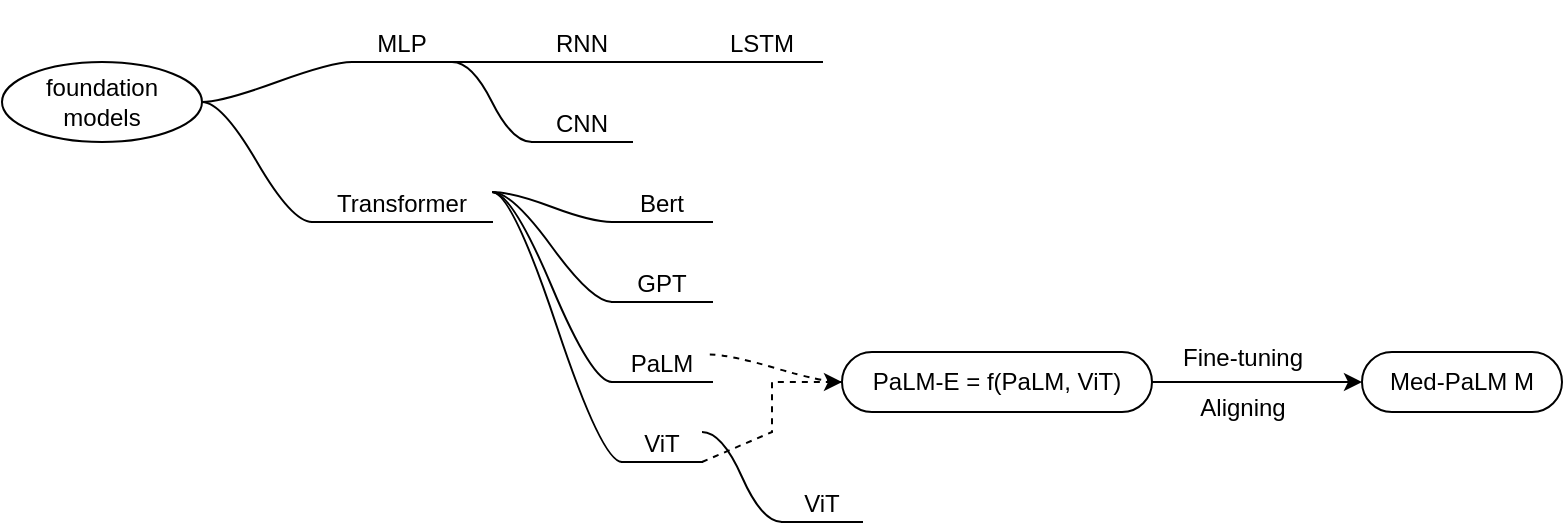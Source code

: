 <mxfile version="20.8.16" type="github"><diagram name="Page-1" id="s9afP4WzIhEFXqU7pGKp"><mxGraphModel dx="914" dy="514" grid="1" gridSize="10" guides="1" tooltips="1" connect="1" arrows="1" fold="1" page="1" pageScale="1" pageWidth="850" pageHeight="1100" math="0" shadow="0"><root><mxCell id="0"/><mxCell id="1" parent="0"/><mxCell id="0cIg7sEiigggDidozp2d-1" value="" style="edgeStyle=entityRelationEdgeStyle;startArrow=none;endArrow=none;segment=10;curved=1;rounded=0;" edge="1" source="0cIg7sEiigggDidozp2d-3" target="0cIg7sEiigggDidozp2d-4" parent="1"><mxGeometry relative="1" as="geometry"/></mxCell><UserObject label="foundation models" treeRoot="1" id="0cIg7sEiigggDidozp2d-3"><mxCell style="ellipse;whiteSpace=wrap;html=1;align=center;collapsible=0;container=1;recursiveResize=0;" vertex="1" parent="1"><mxGeometry x="60" y="140" width="100" height="40" as="geometry"/></mxCell></UserObject><mxCell id="0cIg7sEiigggDidozp2d-4" value="MLP&lt;br&gt;" style="whiteSpace=wrap;html=1;shape=partialRectangle;top=0;left=0;bottom=1;right=0;points=[[0,1],[1,1]];strokeColor=#000000;fillColor=none;align=center;verticalAlign=bottom;routingCenterY=0.5;snapToPoint=1;collapsible=0;container=1;recursiveResize=0;autosize=1;" vertex="1" parent="1"><mxGeometry x="235" y="110" width="50" height="30" as="geometry"/></mxCell><mxCell id="0cIg7sEiigggDidozp2d-13" value="" style="edgeStyle=entityRelationEdgeStyle;startArrow=none;endArrow=none;segment=10;curved=1;rounded=0;" edge="1" target="0cIg7sEiigggDidozp2d-14" source="0cIg7sEiigggDidozp2d-4" parent="1"><mxGeometry relative="1" as="geometry"><mxPoint x="160" y="160" as="sourcePoint"/></mxGeometry></mxCell><mxCell id="0cIg7sEiigggDidozp2d-14" value="RNN" style="whiteSpace=wrap;html=1;shape=partialRectangle;top=0;left=0;bottom=1;right=0;points=[[0,1],[1,1]];strokeColor=#000000;fillColor=none;align=center;verticalAlign=bottom;routingCenterY=0.5;snapToPoint=1;collapsible=0;container=1;recursiveResize=0;autosize=1;" vertex="1" parent="1"><mxGeometry x="325" y="110" width="50" height="30" as="geometry"/></mxCell><mxCell id="0cIg7sEiigggDidozp2d-15" value="" style="edgeStyle=entityRelationEdgeStyle;startArrow=none;endArrow=none;segment=10;curved=1;rounded=0;" edge="1" target="0cIg7sEiigggDidozp2d-16" source="0cIg7sEiigggDidozp2d-14" parent="1"><mxGeometry relative="1" as="geometry"><mxPoint x="285.209" y="140.07" as="sourcePoint"/></mxGeometry></mxCell><mxCell id="0cIg7sEiigggDidozp2d-16" value="LSTM" style="whiteSpace=wrap;html=1;shape=partialRectangle;top=0;left=0;bottom=1;right=0;points=[[0,1],[1,1]];strokeColor=#000000;fillColor=none;align=center;verticalAlign=bottom;routingCenterY=0.5;snapToPoint=1;collapsible=0;container=1;recursiveResize=0;autosize=1;" vertex="1" parent="1"><mxGeometry x="410" y="110" width="60" height="30" as="geometry"/></mxCell><mxCell id="0cIg7sEiigggDidozp2d-19" value="" style="edgeStyle=entityRelationEdgeStyle;startArrow=none;endArrow=none;segment=10;curved=1;rounded=0;" edge="1" target="0cIg7sEiigggDidozp2d-20" source="0cIg7sEiigggDidozp2d-4" parent="1"><mxGeometry relative="1" as="geometry"><mxPoint x="160" y="160" as="sourcePoint"/></mxGeometry></mxCell><mxCell id="0cIg7sEiigggDidozp2d-20" value="CNN" style="whiteSpace=wrap;html=1;shape=partialRectangle;top=0;left=0;bottom=1;right=0;points=[[0,1],[1,1]];strokeColor=#000000;fillColor=none;align=center;verticalAlign=bottom;routingCenterY=0.5;snapToPoint=1;collapsible=0;container=1;recursiveResize=0;autosize=1;" vertex="1" parent="1"><mxGeometry x="325" y="150" width="50" height="30" as="geometry"/></mxCell><mxCell id="0cIg7sEiigggDidozp2d-26" value="" style="edgeStyle=entityRelationEdgeStyle;startArrow=none;endArrow=none;segment=10;curved=1;rounded=0;exitX=1;exitY=0.5;exitDx=0;exitDy=0;" edge="1" target="0cIg7sEiigggDidozp2d-27" parent="1" source="0cIg7sEiigggDidozp2d-3"><mxGeometry relative="1" as="geometry"><mxPoint x="200" y="180" as="sourcePoint"/></mxGeometry></mxCell><mxCell id="0cIg7sEiigggDidozp2d-27" value="Transformer" style="whiteSpace=wrap;html=1;shape=partialRectangle;top=0;left=0;bottom=1;right=0;points=[[0,1],[1,1]];strokeColor=#000000;fillColor=none;align=center;verticalAlign=bottom;routingCenterY=0.5;snapToPoint=1;collapsible=0;container=1;recursiveResize=0;autosize=1;" vertex="1" parent="1"><mxGeometry x="215" y="190" width="90" height="30" as="geometry"/></mxCell><mxCell id="0cIg7sEiigggDidozp2d-30" value="" style="edgeStyle=entityRelationEdgeStyle;startArrow=none;endArrow=none;segment=10;curved=1;rounded=0;exitX=1;exitY=0.5;exitDx=0;exitDy=0;" edge="1" target="0cIg7sEiigggDidozp2d-31" source="0cIg7sEiigggDidozp2d-27" parent="1"><mxGeometry relative="1" as="geometry"><mxPoint x="160" y="160" as="sourcePoint"/></mxGeometry></mxCell><mxCell id="0cIg7sEiigggDidozp2d-31" value="Bert" style="whiteSpace=wrap;html=1;shape=partialRectangle;top=0;left=0;bottom=1;right=0;points=[[0,1],[1,1]];strokeColor=#000000;fillColor=none;align=center;verticalAlign=bottom;routingCenterY=0.5;snapToPoint=1;collapsible=0;container=1;recursiveResize=0;autosize=1;" vertex="1" parent="1"><mxGeometry x="365" y="190" width="50" height="30" as="geometry"/></mxCell><mxCell id="0cIg7sEiigggDidozp2d-32" value="" style="edgeStyle=entityRelationEdgeStyle;startArrow=none;endArrow=none;segment=10;curved=1;rounded=0;exitX=1;exitY=0.5;exitDx=0;exitDy=0;" edge="1" target="0cIg7sEiigggDidozp2d-33" source="0cIg7sEiigggDidozp2d-27" parent="1"><mxGeometry relative="1" as="geometry"><mxPoint x="160" y="160" as="sourcePoint"/></mxGeometry></mxCell><mxCell id="0cIg7sEiigggDidozp2d-33" value="GPT&lt;br&gt;" style="whiteSpace=wrap;html=1;shape=partialRectangle;top=0;left=0;bottom=1;right=0;points=[[0,1],[1,1]];strokeColor=#000000;fillColor=none;align=center;verticalAlign=bottom;routingCenterY=0.5;snapToPoint=1;collapsible=0;container=1;recursiveResize=0;autosize=1;" vertex="1" parent="1"><mxGeometry x="365" y="230" width="50" height="30" as="geometry"/></mxCell><mxCell id="0cIg7sEiigggDidozp2d-34" value="" style="edgeStyle=entityRelationEdgeStyle;startArrow=none;endArrow=none;segment=10;curved=1;rounded=0;exitX=1;exitY=0.5;exitDx=0;exitDy=0;" edge="1" target="0cIg7sEiigggDidozp2d-35" source="0cIg7sEiigggDidozp2d-27" parent="1"><mxGeometry relative="1" as="geometry"><mxPoint x="160" y="160" as="sourcePoint"/></mxGeometry></mxCell><mxCell id="0cIg7sEiigggDidozp2d-35" value="PaLM" style="whiteSpace=wrap;html=1;shape=partialRectangle;top=0;left=0;bottom=1;right=0;points=[[0,1],[1,1]];strokeColor=#000000;fillColor=none;align=center;verticalAlign=bottom;routingCenterY=0.5;snapToPoint=1;collapsible=0;container=1;recursiveResize=0;autosize=1;" vertex="1" parent="1"><mxGeometry x="365" y="270" width="50" height="30" as="geometry"/></mxCell><mxCell id="0cIg7sEiigggDidozp2d-36" value="" style="edgeStyle=entityRelationEdgeStyle;startArrow=none;endArrow=none;segment=10;curved=1;rounded=0;exitX=1;exitY=0.5;exitDx=0;exitDy=0;" edge="1" target="0cIg7sEiigggDidozp2d-37" source="0cIg7sEiigggDidozp2d-27" parent="1"><mxGeometry relative="1" as="geometry"><mxPoint x="160" y="160" as="sourcePoint"/></mxGeometry></mxCell><mxCell id="0cIg7sEiigggDidozp2d-49" style="edgeStyle=orthogonalEdgeStyle;rounded=0;orthogonalLoop=1;jettySize=auto;html=1;entryX=0;entryY=0.5;entryDx=0;entryDy=0;dashed=1;" edge="1" parent="1" source="0cIg7sEiigggDidozp2d-37" target="0cIg7sEiigggDidozp2d-48"><mxGeometry relative="1" as="geometry"/></mxCell><mxCell id="0cIg7sEiigggDidozp2d-37" value="ViT" style="whiteSpace=wrap;html=1;shape=partialRectangle;top=0;left=0;bottom=1;right=0;points=[[0,1],[1,1]];strokeColor=#000000;fillColor=none;align=center;verticalAlign=bottom;routingCenterY=0.5;snapToPoint=1;collapsible=0;container=1;recursiveResize=0;autosize=1;" vertex="1" parent="1"><mxGeometry x="370" y="310" width="40" height="30" as="geometry"/></mxCell><mxCell id="0cIg7sEiigggDidozp2d-45" value="" style="edgeStyle=entityRelationEdgeStyle;startArrow=none;endArrow=none;segment=10;curved=1;rounded=0;exitX=0.978;exitY=0.543;exitDx=0;exitDy=0;exitPerimeter=0;dashed=1;" edge="1" source="0cIg7sEiigggDidozp2d-35" target="0cIg7sEiigggDidozp2d-48" parent="1"><mxGeometry relative="1" as="geometry"><mxPoint x="325" y="60" as="sourcePoint"/></mxGeometry></mxCell><mxCell id="0cIg7sEiigggDidozp2d-51" value="" style="edgeStyle=orthogonalEdgeStyle;rounded=0;orthogonalLoop=1;jettySize=auto;html=1;" edge="1" parent="1" source="0cIg7sEiigggDidozp2d-48" target="0cIg7sEiigggDidozp2d-50"><mxGeometry relative="1" as="geometry"/></mxCell><mxCell id="0cIg7sEiigggDidozp2d-48" value="PaLM-E = f(PaLM, ViT)" style="whiteSpace=wrap;html=1;rounded=1;arcSize=50;align=center;verticalAlign=middle;collapsible=0;container=1;recursiveResize=0;strokeWidth=1;autosize=1;spacing=4;" vertex="1" parent="1"><mxGeometry x="480" y="285" width="155" height="30" as="geometry"/></mxCell><mxCell id="0cIg7sEiigggDidozp2d-50" value="Med-PaLM M" style="whiteSpace=wrap;html=1;rounded=1;arcSize=50;align=center;verticalAlign=middle;collapsible=0;container=1;recursiveResize=0;strokeWidth=1;autosize=1;spacing=4;" vertex="1" parent="1"><mxGeometry x="740" y="285" width="100" height="30" as="geometry"/></mxCell><mxCell id="0cIg7sEiigggDidozp2d-52" value="Fine-tuning" style="text;html=1;align=center;verticalAlign=middle;resizable=0;points=[];autosize=1;strokeColor=none;fillColor=none;" vertex="1" parent="1"><mxGeometry x="640" y="272.5" width="80" height="30" as="geometry"/></mxCell><mxCell id="0cIg7sEiigggDidozp2d-53" value="Aligning" style="text;html=1;align=center;verticalAlign=middle;resizable=0;points=[];autosize=1;strokeColor=none;fillColor=none;" vertex="1" parent="1"><mxGeometry x="645" y="297.5" width="70" height="30" as="geometry"/></mxCell><mxCell id="0cIg7sEiigggDidozp2d-54" value="" style="edgeStyle=entityRelationEdgeStyle;startArrow=none;endArrow=none;segment=10;curved=1;rounded=0;exitX=1;exitY=0.5;exitDx=0;exitDy=0;" edge="1" target="0cIg7sEiigggDidozp2d-55" source="0cIg7sEiigggDidozp2d-37" parent="1"><mxGeometry relative="1" as="geometry"><mxPoint x="305" y="205" as="sourcePoint"/></mxGeometry></mxCell><mxCell id="0cIg7sEiigggDidozp2d-55" value="ViT" style="whiteSpace=wrap;html=1;shape=partialRectangle;top=0;left=0;bottom=1;right=0;points=[[0,1],[1,1]];strokeColor=#000000;fillColor=none;align=center;verticalAlign=bottom;routingCenterY=0.5;snapToPoint=1;collapsible=0;container=1;recursiveResize=0;autosize=1;" vertex="1" parent="1"><mxGeometry x="450" y="340" width="40" height="30" as="geometry"/></mxCell></root></mxGraphModel></diagram></mxfile>